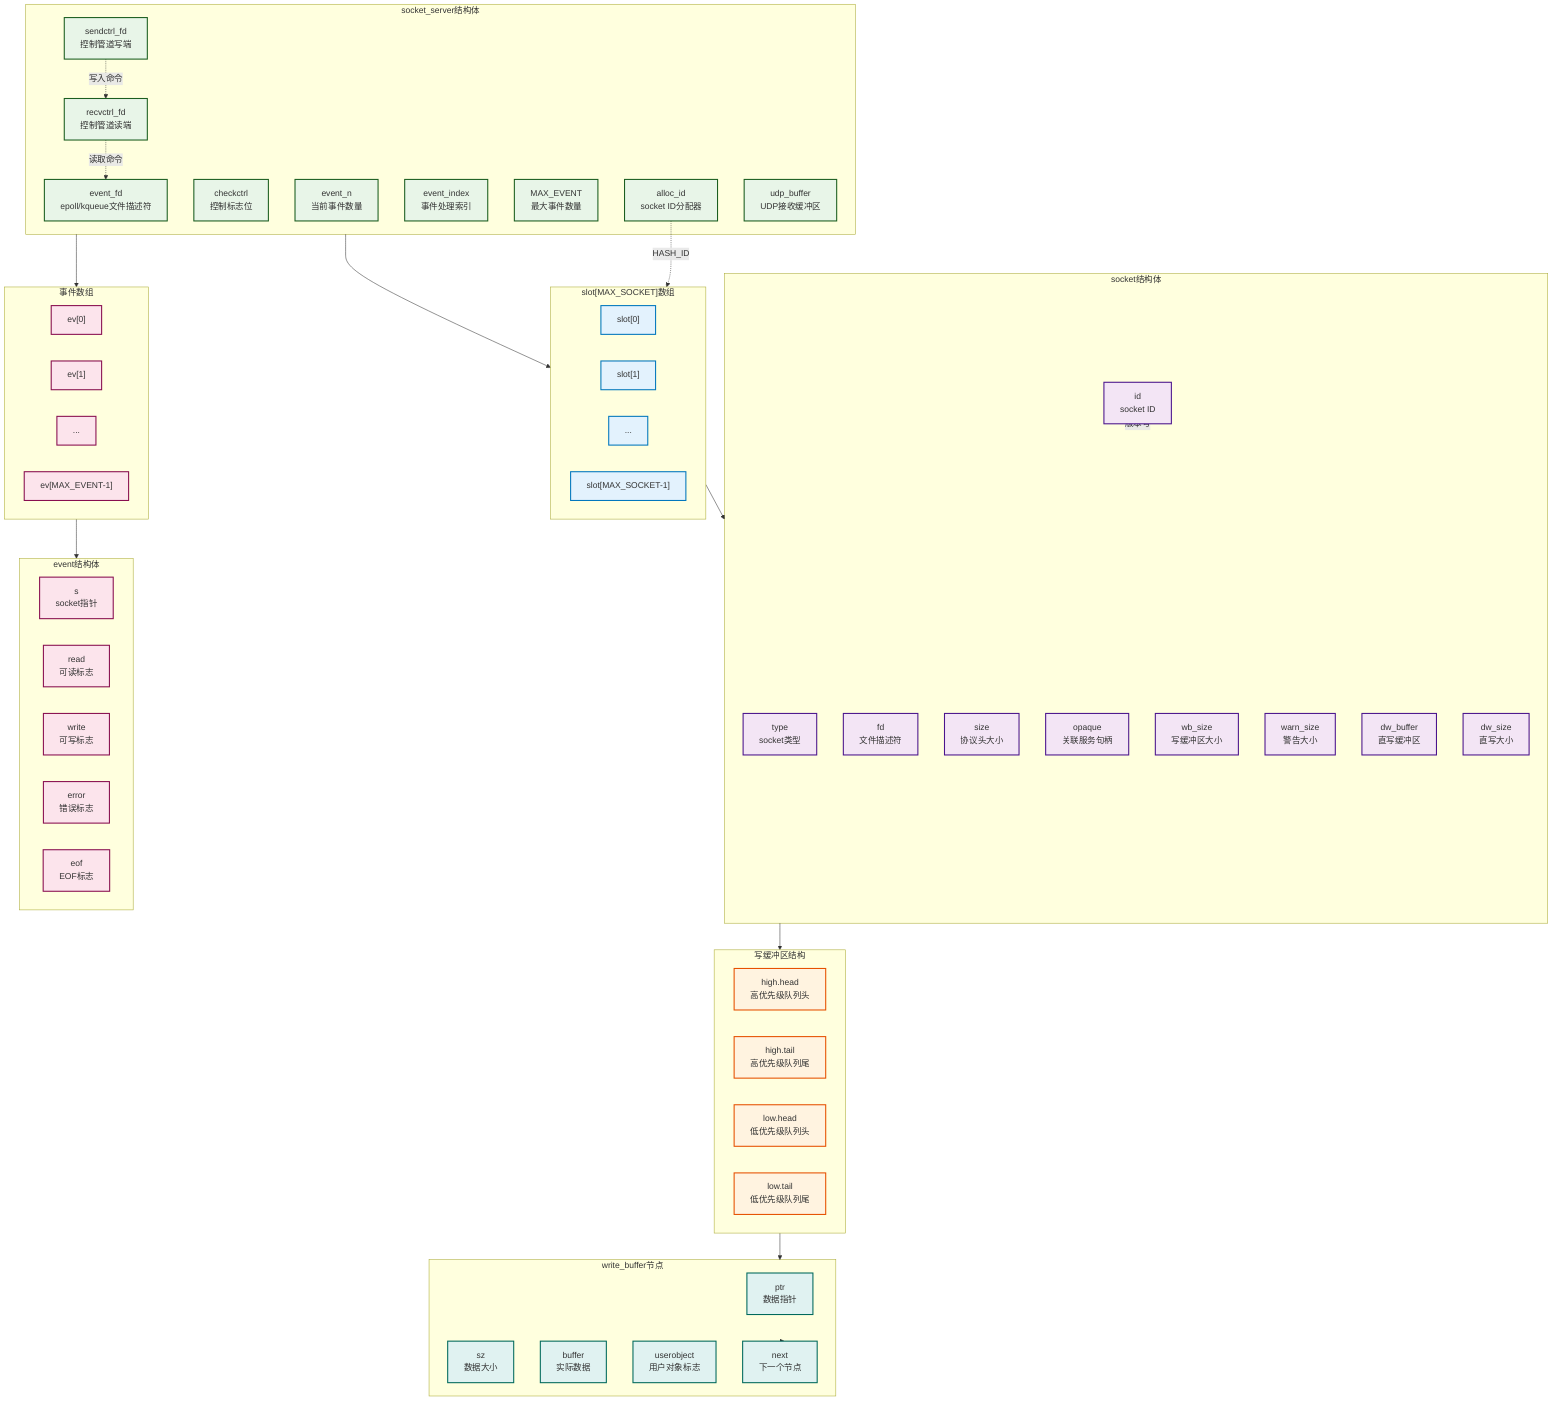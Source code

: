graph TB
    subgraph SocketServer["socket_server结构体"]
        EventFd["event_fd<br/>epoll/kqueue文件描述符"]
        RecvCtrl["recvctrl_fd<br/>控制管道读端"]
        SendCtrl["sendctrl_fd<br/>控制管道写端"]
        CheckCtrl["checkctrl<br/>控制标志位"]
        EventN["event_n<br/>当前事件数量"]
        EventIndex["event_index<br/>事件处理索引"]
        MaxEvent["MAX_EVENT<br/>最大事件数量"]
        AllocId["alloc_id<br/>socket ID分配器"]
        UdpBuffer["udp_buffer<br/>UDP接收缓冲区"]
    end
    
    subgraph SlotArray["slot[MAX_SOCKET]数组"]
        Slot0["slot[0]"]
        Slot1["slot[1]"]
        SlotDots[...]
        SlotMax["slot[MAX_SOCKET-1]"]
    end
    
    subgraph SocketStruct["socket结构体"]
        Type["type<br/>socket类型"]
        Id["id<br/>socket ID"]
        Fd["fd<br/>文件描述符"]
        Size["size<br/>协议头大小"]
        Opaque["opaque<br/>关联服务句柄"]
        WbSize["wb_size<br/>写缓冲区大小"]
        WarnSize["warn_size<br/>警告大小"]
        DwBuffer["dw_buffer<br/>直写缓冲区"]
        DwSize["dw_size<br/>直写大小"]
    end
    
    subgraph WriteBuffer["写缓冲区结构"]
        HighHead["high.head<br/>高优先级队列头"]
        HighTail["high.tail<br/>高优先级队列尾"]
        LowHead["low.head<br/>低优先级队列头"]
        LowTail["low.tail<br/>低优先级队列尾"]
    end
    
    subgraph BufferNode["write_buffer节点"]
        Ptr["ptr<br/>数据指针"]
        Sz["sz<br/>数据大小"]
        Buffer["buffer<br/>实际数据"]
        UseFlag["userobject<br/>用户对象标志"]
        Next["next<br/>下一个节点"]
    end
    
    subgraph EventArray["事件数组"]
        Ev0["ev[0]"]
        Ev1["ev[1]"]
        EvDots[...]
        EvMax["ev[MAX_EVENT-1]"]
    end
    
    subgraph EventStruct["event结构体"]
        EventS["s<br/>socket指针"]
        EventRead["read<br/>可读标志"]
        EventWrite["write<br/>可写标志"]
        EventError["error<br/>错误标志"]
        EventEOF["eof<br/>EOF标志"]
    end
    
    %% 连接关系
    SocketServer --> SlotArray
    SlotArray --> SocketStruct
    SocketStruct --> WriteBuffer
    WriteBuffer --> BufferNode
    BufferNode --> Next
    SocketServer --> EventArray
    EventArray --> EventStruct
    
    %% ID映射关系
    AllocId -.->|HASH_ID| SlotArray
    Id -.->|版本号| SocketStruct
    
    %% 控制管道关系
    SendCtrl -.->|写入命令| RecvCtrl
    RecvCtrl -.->|读取命令| EventFd
    
    %% 样式定义
    classDef serverStyle fill:#e8f5e8,stroke:#1b5e20,stroke-width:2px
    classDef slotStyle fill:#e3f2fd,stroke:#0277bd,stroke-width:2px
    classDef socketStyle fill:#f3e5f5,stroke:#4a148c,stroke-width:2px
    classDef bufferStyle fill:#fff3e0,stroke:#e65100,stroke-width:2px
    classDef eventStyle fill:#fce4ec,stroke:#880e4f,stroke-width:2px
    classDef nodeStyle fill:#e0f2f1,stroke:#00695c,stroke-width:2px
    
    class EventFd,RecvCtrl,SendCtrl,CheckCtrl,EventN,EventIndex,MaxEvent,AllocId,UdpBuffer serverStyle
    class Slot0,Slot1,SlotDots,SlotMax slotStyle
    class Type,Id,Fd,Size,Opaque,WbSize,WarnSize,DwBuffer,DwSize socketStyle
    class HighHead,HighTail,LowHead,LowTail bufferStyle
    class Ev0,Ev1,EvDots,EvMax,EventS,EventRead,EventWrite,EventError,EventEOF eventStyle
    class Ptr,Sz,Buffer,UseFlag,Next nodeStyle
